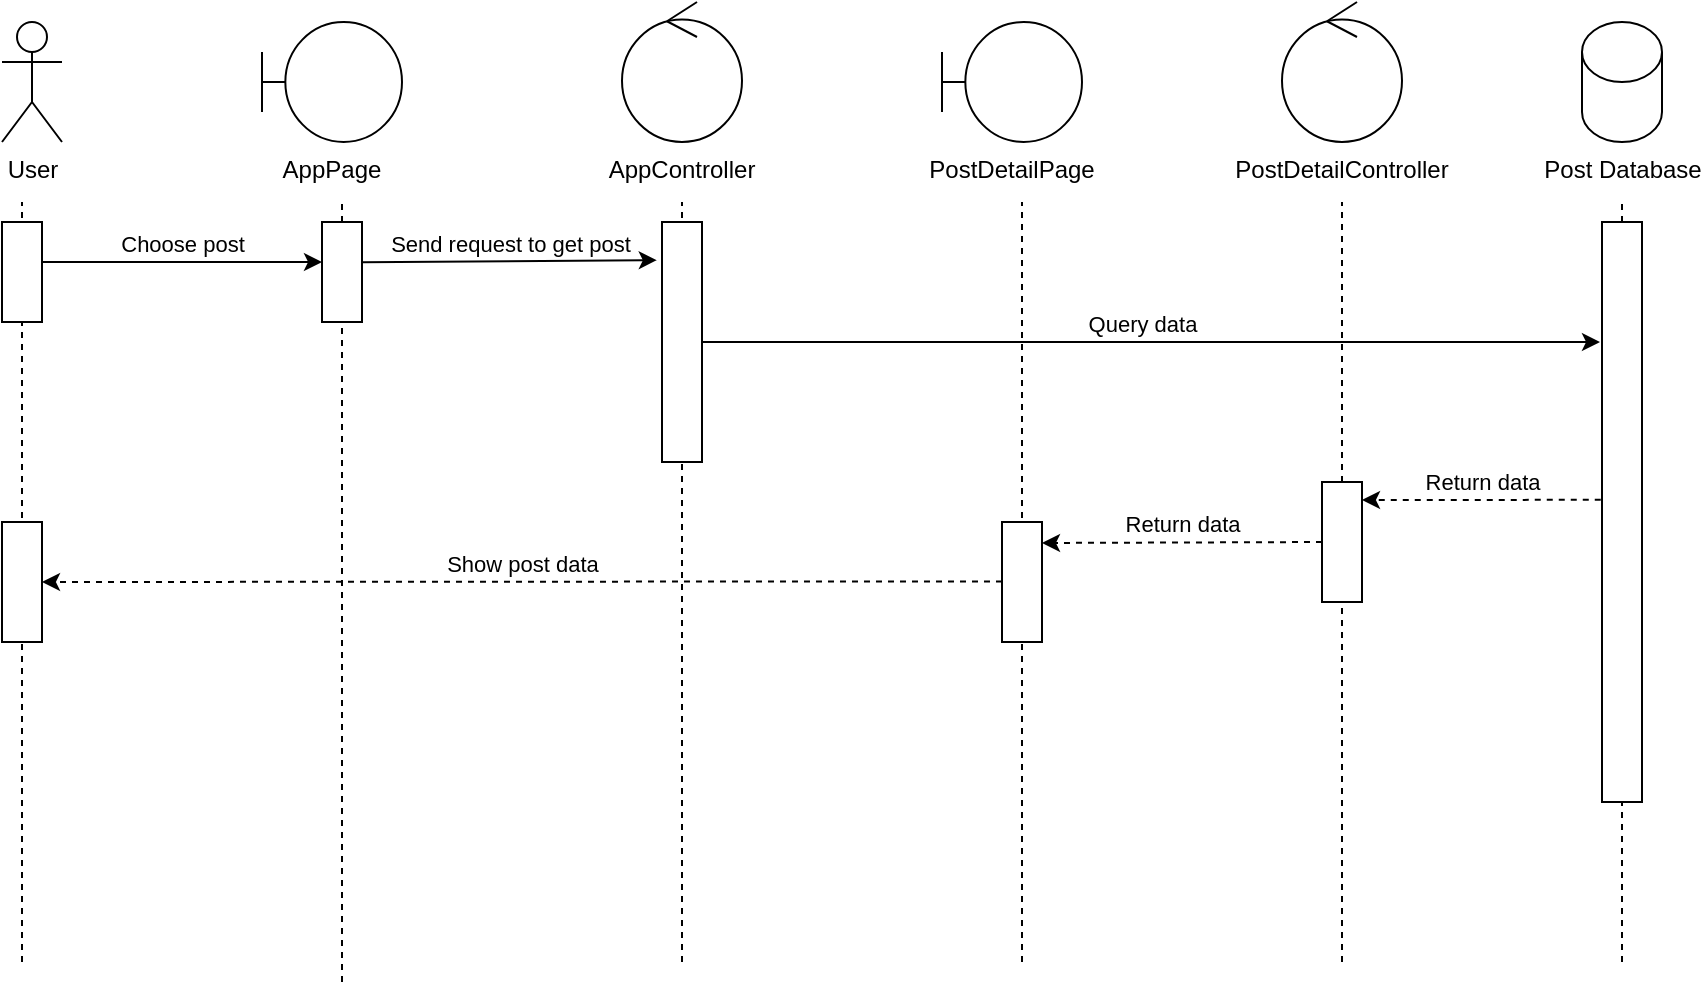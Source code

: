 <mxfile version="26.0.16">
  <diagram name="Page-1" id="5w9zh92l2I3PRi7z9li7">
    <mxGraphModel dx="1605" dy="1167" grid="1" gridSize="10" guides="1" tooltips="1" connect="1" arrows="1" fold="1" page="1" pageScale="1" pageWidth="850" pageHeight="1100" math="0" shadow="0">
      <root>
        <mxCell id="0" />
        <mxCell id="1" parent="0" />
        <mxCell id="_0f0LvLPxX9WlM1UR6Vf-1" value="User" style="shape=umlActor;verticalLabelPosition=bottom;verticalAlign=top;html=1;outlineConnect=0;" vertex="1" parent="1">
          <mxGeometry x="40" y="20" width="30" height="60" as="geometry" />
        </mxCell>
        <mxCell id="_0f0LvLPxX9WlM1UR6Vf-2" value="AppPage" style="shape=umlBoundary;whiteSpace=wrap;html=1;verticalAlign=top;fontSize=12;labelPosition=center;verticalLabelPosition=bottom;align=center;" vertex="1" parent="1">
          <mxGeometry x="170" y="20" width="70" height="60" as="geometry" />
        </mxCell>
        <mxCell id="_0f0LvLPxX9WlM1UR6Vf-3" value="PostDetailPage" style="shape=umlBoundary;whiteSpace=wrap;html=1;verticalAlign=top;fontSize=12;labelPosition=center;verticalLabelPosition=bottom;align=center;" vertex="1" parent="1">
          <mxGeometry x="510" y="20" width="70" height="60" as="geometry" />
        </mxCell>
        <mxCell id="_0f0LvLPxX9WlM1UR6Vf-4" value="AppController" style="ellipse;shape=umlControl;whiteSpace=wrap;html=1;labelPosition=center;verticalLabelPosition=bottom;align=center;verticalAlign=top;" vertex="1" parent="1">
          <mxGeometry x="350" y="10" width="60" height="70" as="geometry" />
        </mxCell>
        <mxCell id="_0f0LvLPxX9WlM1UR6Vf-5" value="PostDetailController" style="ellipse;shape=umlControl;whiteSpace=wrap;html=1;labelPosition=center;verticalLabelPosition=bottom;align=center;verticalAlign=top;" vertex="1" parent="1">
          <mxGeometry x="680" y="10" width="60" height="70" as="geometry" />
        </mxCell>
        <mxCell id="_0f0LvLPxX9WlM1UR6Vf-6" value="Post Database" style="shape=cylinder3;html=1;boundedLbl=1;backgroundOutline=1;size=15;labelPosition=center;verticalLabelPosition=bottom;align=center;verticalAlign=top;" vertex="1" parent="1">
          <mxGeometry x="830" y="20.0" width="40" height="60" as="geometry" />
        </mxCell>
        <mxCell id="_0f0LvLPxX9WlM1UR6Vf-7" value="" style="endArrow=none;dashed=1;html=1;rounded=0;" edge="1" parent="1">
          <mxGeometry width="50" height="50" relative="1" as="geometry">
            <mxPoint x="50" y="490" as="sourcePoint" />
            <mxPoint x="50" y="110" as="targetPoint" />
          </mxGeometry>
        </mxCell>
        <mxCell id="_0f0LvLPxX9WlM1UR6Vf-8" value="" style="endArrow=none;dashed=1;html=1;rounded=0;" edge="1" parent="1" source="_0f0LvLPxX9WlM1UR6Vf-17">
          <mxGeometry width="50" height="50" relative="1" as="geometry">
            <mxPoint x="210" y="940" as="sourcePoint" />
            <mxPoint x="210" y="110" as="targetPoint" />
          </mxGeometry>
        </mxCell>
        <mxCell id="_0f0LvLPxX9WlM1UR6Vf-9" value="" style="endArrow=none;dashed=1;html=1;rounded=0;" edge="1" parent="1">
          <mxGeometry width="50" height="50" relative="1" as="geometry">
            <mxPoint x="380" y="490" as="sourcePoint" />
            <mxPoint x="380" y="110" as="targetPoint" />
          </mxGeometry>
        </mxCell>
        <mxCell id="_0f0LvLPxX9WlM1UR6Vf-10" value="" style="endArrow=none;dashed=1;html=1;rounded=0;" edge="1" parent="1">
          <mxGeometry width="50" height="50" relative="1" as="geometry">
            <mxPoint x="550" y="490" as="sourcePoint" />
            <mxPoint x="550" y="110" as="targetPoint" />
          </mxGeometry>
        </mxCell>
        <mxCell id="_0f0LvLPxX9WlM1UR6Vf-11" value="" style="endArrow=none;dashed=1;html=1;rounded=0;" edge="1" parent="1">
          <mxGeometry width="50" height="50" relative="1" as="geometry">
            <mxPoint x="710" y="490" as="sourcePoint" />
            <mxPoint x="710" y="110" as="targetPoint" />
          </mxGeometry>
        </mxCell>
        <mxCell id="_0f0LvLPxX9WlM1UR6Vf-12" value="" style="endArrow=none;dashed=1;html=1;rounded=0;" edge="1" parent="1" source="_0f0LvLPxX9WlM1UR6Vf-20">
          <mxGeometry width="50" height="50" relative="1" as="geometry">
            <mxPoint x="850" y="940" as="sourcePoint" />
            <mxPoint x="850" y="110" as="targetPoint" />
          </mxGeometry>
        </mxCell>
        <mxCell id="_0f0LvLPxX9WlM1UR6Vf-13" value="Choose post" style="endArrow=classic;html=1;rounded=0;labelPosition=center;verticalLabelPosition=top;align=center;verticalAlign=bottom;exitX=1;exitY=0.5;exitDx=0;exitDy=0;entryX=0;entryY=0.5;entryDx=0;entryDy=0;" edge="1" parent="1">
          <mxGeometry width="50" height="50" relative="1" as="geometry">
            <mxPoint x="60" y="140" as="sourcePoint" />
            <mxPoint x="200" y="140" as="targetPoint" />
          </mxGeometry>
        </mxCell>
        <mxCell id="_0f0LvLPxX9WlM1UR6Vf-14" value="Send request to get post" style="endArrow=classic;html=1;rounded=0;labelPosition=center;verticalLabelPosition=top;align=center;verticalAlign=bottom;entryX=-0.13;entryY=0.159;entryDx=0;entryDy=0;entryPerimeter=0;exitX=0.993;exitY=0.402;exitDx=0;exitDy=0;exitPerimeter=0;" edge="1" parent="1" source="_0f0LvLPxX9WlM1UR6Vf-17" target="_0f0LvLPxX9WlM1UR6Vf-19">
          <mxGeometry width="50" height="50" relative="1" as="geometry">
            <mxPoint x="210" y="160" as="sourcePoint" />
            <mxPoint x="380" y="140" as="targetPoint" />
          </mxGeometry>
        </mxCell>
        <mxCell id="_0f0LvLPxX9WlM1UR6Vf-15" value="Query data" style="endArrow=classic;html=1;rounded=0;labelPosition=center;verticalLabelPosition=top;align=center;verticalAlign=bottom;" edge="1" parent="1">
          <mxGeometry width="50" height="50" relative="1" as="geometry">
            <mxPoint x="380" y="180" as="sourcePoint" />
            <mxPoint x="839" y="180" as="targetPoint" />
          </mxGeometry>
        </mxCell>
        <mxCell id="_0f0LvLPxX9WlM1UR6Vf-16" value="" style="rounded=0;whiteSpace=wrap;html=1;" vertex="1" parent="1">
          <mxGeometry x="40" y="120" width="20" height="50" as="geometry" />
        </mxCell>
        <mxCell id="_0f0LvLPxX9WlM1UR6Vf-18" value="" style="endArrow=none;dashed=1;html=1;rounded=0;" edge="1" parent="1" target="_0f0LvLPxX9WlM1UR6Vf-17">
          <mxGeometry width="50" height="50" relative="1" as="geometry">
            <mxPoint x="210" y="500" as="sourcePoint" />
            <mxPoint x="210" y="110" as="targetPoint" />
          </mxGeometry>
        </mxCell>
        <mxCell id="_0f0LvLPxX9WlM1UR6Vf-17" value="" style="rounded=0;whiteSpace=wrap;html=1;" vertex="1" parent="1">
          <mxGeometry x="200" y="120" width="20" height="50" as="geometry" />
        </mxCell>
        <mxCell id="_0f0LvLPxX9WlM1UR6Vf-19" value="" style="rounded=0;whiteSpace=wrap;html=1;" vertex="1" parent="1">
          <mxGeometry x="370" y="120" width="20" height="120" as="geometry" />
        </mxCell>
        <mxCell id="_0f0LvLPxX9WlM1UR6Vf-21" value="" style="endArrow=none;dashed=1;html=1;rounded=0;" edge="1" parent="1" target="_0f0LvLPxX9WlM1UR6Vf-20">
          <mxGeometry width="50" height="50" relative="1" as="geometry">
            <mxPoint x="850" y="490" as="sourcePoint" />
            <mxPoint x="850" y="110" as="targetPoint" />
          </mxGeometry>
        </mxCell>
        <mxCell id="_0f0LvLPxX9WlM1UR6Vf-20" value="" style="rounded=0;whiteSpace=wrap;html=1;" vertex="1" parent="1">
          <mxGeometry x="840" y="120" width="20" height="290" as="geometry" />
        </mxCell>
        <mxCell id="_0f0LvLPxX9WlM1UR6Vf-22" value="Return data" style="endArrow=classic;html=1;rounded=0;dashed=1;labelPosition=center;verticalLabelPosition=top;align=center;verticalAlign=bottom;exitX=-0.031;exitY=0.479;exitDx=0;exitDy=0;exitPerimeter=0;entryX=1;entryY=0.15;entryDx=0;entryDy=0;entryPerimeter=0;" edge="1" parent="1" source="_0f0LvLPxX9WlM1UR6Vf-20" target="_0f0LvLPxX9WlM1UR6Vf-25">
          <mxGeometry width="50" height="50" relative="1" as="geometry">
            <mxPoint x="840.0" y="260.2" as="sourcePoint" />
            <mxPoint x="742.5" y="260" as="targetPoint" />
          </mxGeometry>
        </mxCell>
        <mxCell id="_0f0LvLPxX9WlM1UR6Vf-25" value="" style="rounded=0;whiteSpace=wrap;html=1;" vertex="1" parent="1">
          <mxGeometry x="700" y="250" width="20" height="60" as="geometry" />
        </mxCell>
        <mxCell id="_0f0LvLPxX9WlM1UR6Vf-26" value="" style="rounded=0;whiteSpace=wrap;html=1;" vertex="1" parent="1">
          <mxGeometry x="540" y="270" width="20" height="60" as="geometry" />
        </mxCell>
        <mxCell id="_0f0LvLPxX9WlM1UR6Vf-27" value="" style="rounded=0;whiteSpace=wrap;html=1;" vertex="1" parent="1">
          <mxGeometry x="40" y="270" width="20" height="60" as="geometry" />
        </mxCell>
        <mxCell id="_0f0LvLPxX9WlM1UR6Vf-28" value="Return data" style="endArrow=classic;html=1;rounded=0;dashed=1;labelPosition=center;verticalLabelPosition=top;align=center;verticalAlign=bottom;exitX=0;exitY=0.5;exitDx=0;exitDy=0;entryX=1;entryY=0.15;entryDx=0;entryDy=0;entryPerimeter=0;" edge="1" parent="1" source="_0f0LvLPxX9WlM1UR6Vf-25">
          <mxGeometry width="50" height="50" relative="1" as="geometry">
            <mxPoint x="680" y="279.5" as="sourcePoint" />
            <mxPoint x="560" y="280.5" as="targetPoint" />
          </mxGeometry>
        </mxCell>
        <mxCell id="_0f0LvLPxX9WlM1UR6Vf-29" value="Show post data" style="endArrow=classic;html=1;rounded=0;dashed=1;labelPosition=center;verticalLabelPosition=top;align=center;verticalAlign=bottom;exitX=0;exitY=0.5;exitDx=0;exitDy=0;entryX=1;entryY=0.5;entryDx=0;entryDy=0;" edge="1" parent="1" target="_0f0LvLPxX9WlM1UR6Vf-27">
          <mxGeometry width="50" height="50" relative="1" as="geometry">
            <mxPoint x="540" y="299.69" as="sourcePoint" />
            <mxPoint x="400" y="300.19" as="targetPoint" />
          </mxGeometry>
        </mxCell>
      </root>
    </mxGraphModel>
  </diagram>
</mxfile>
